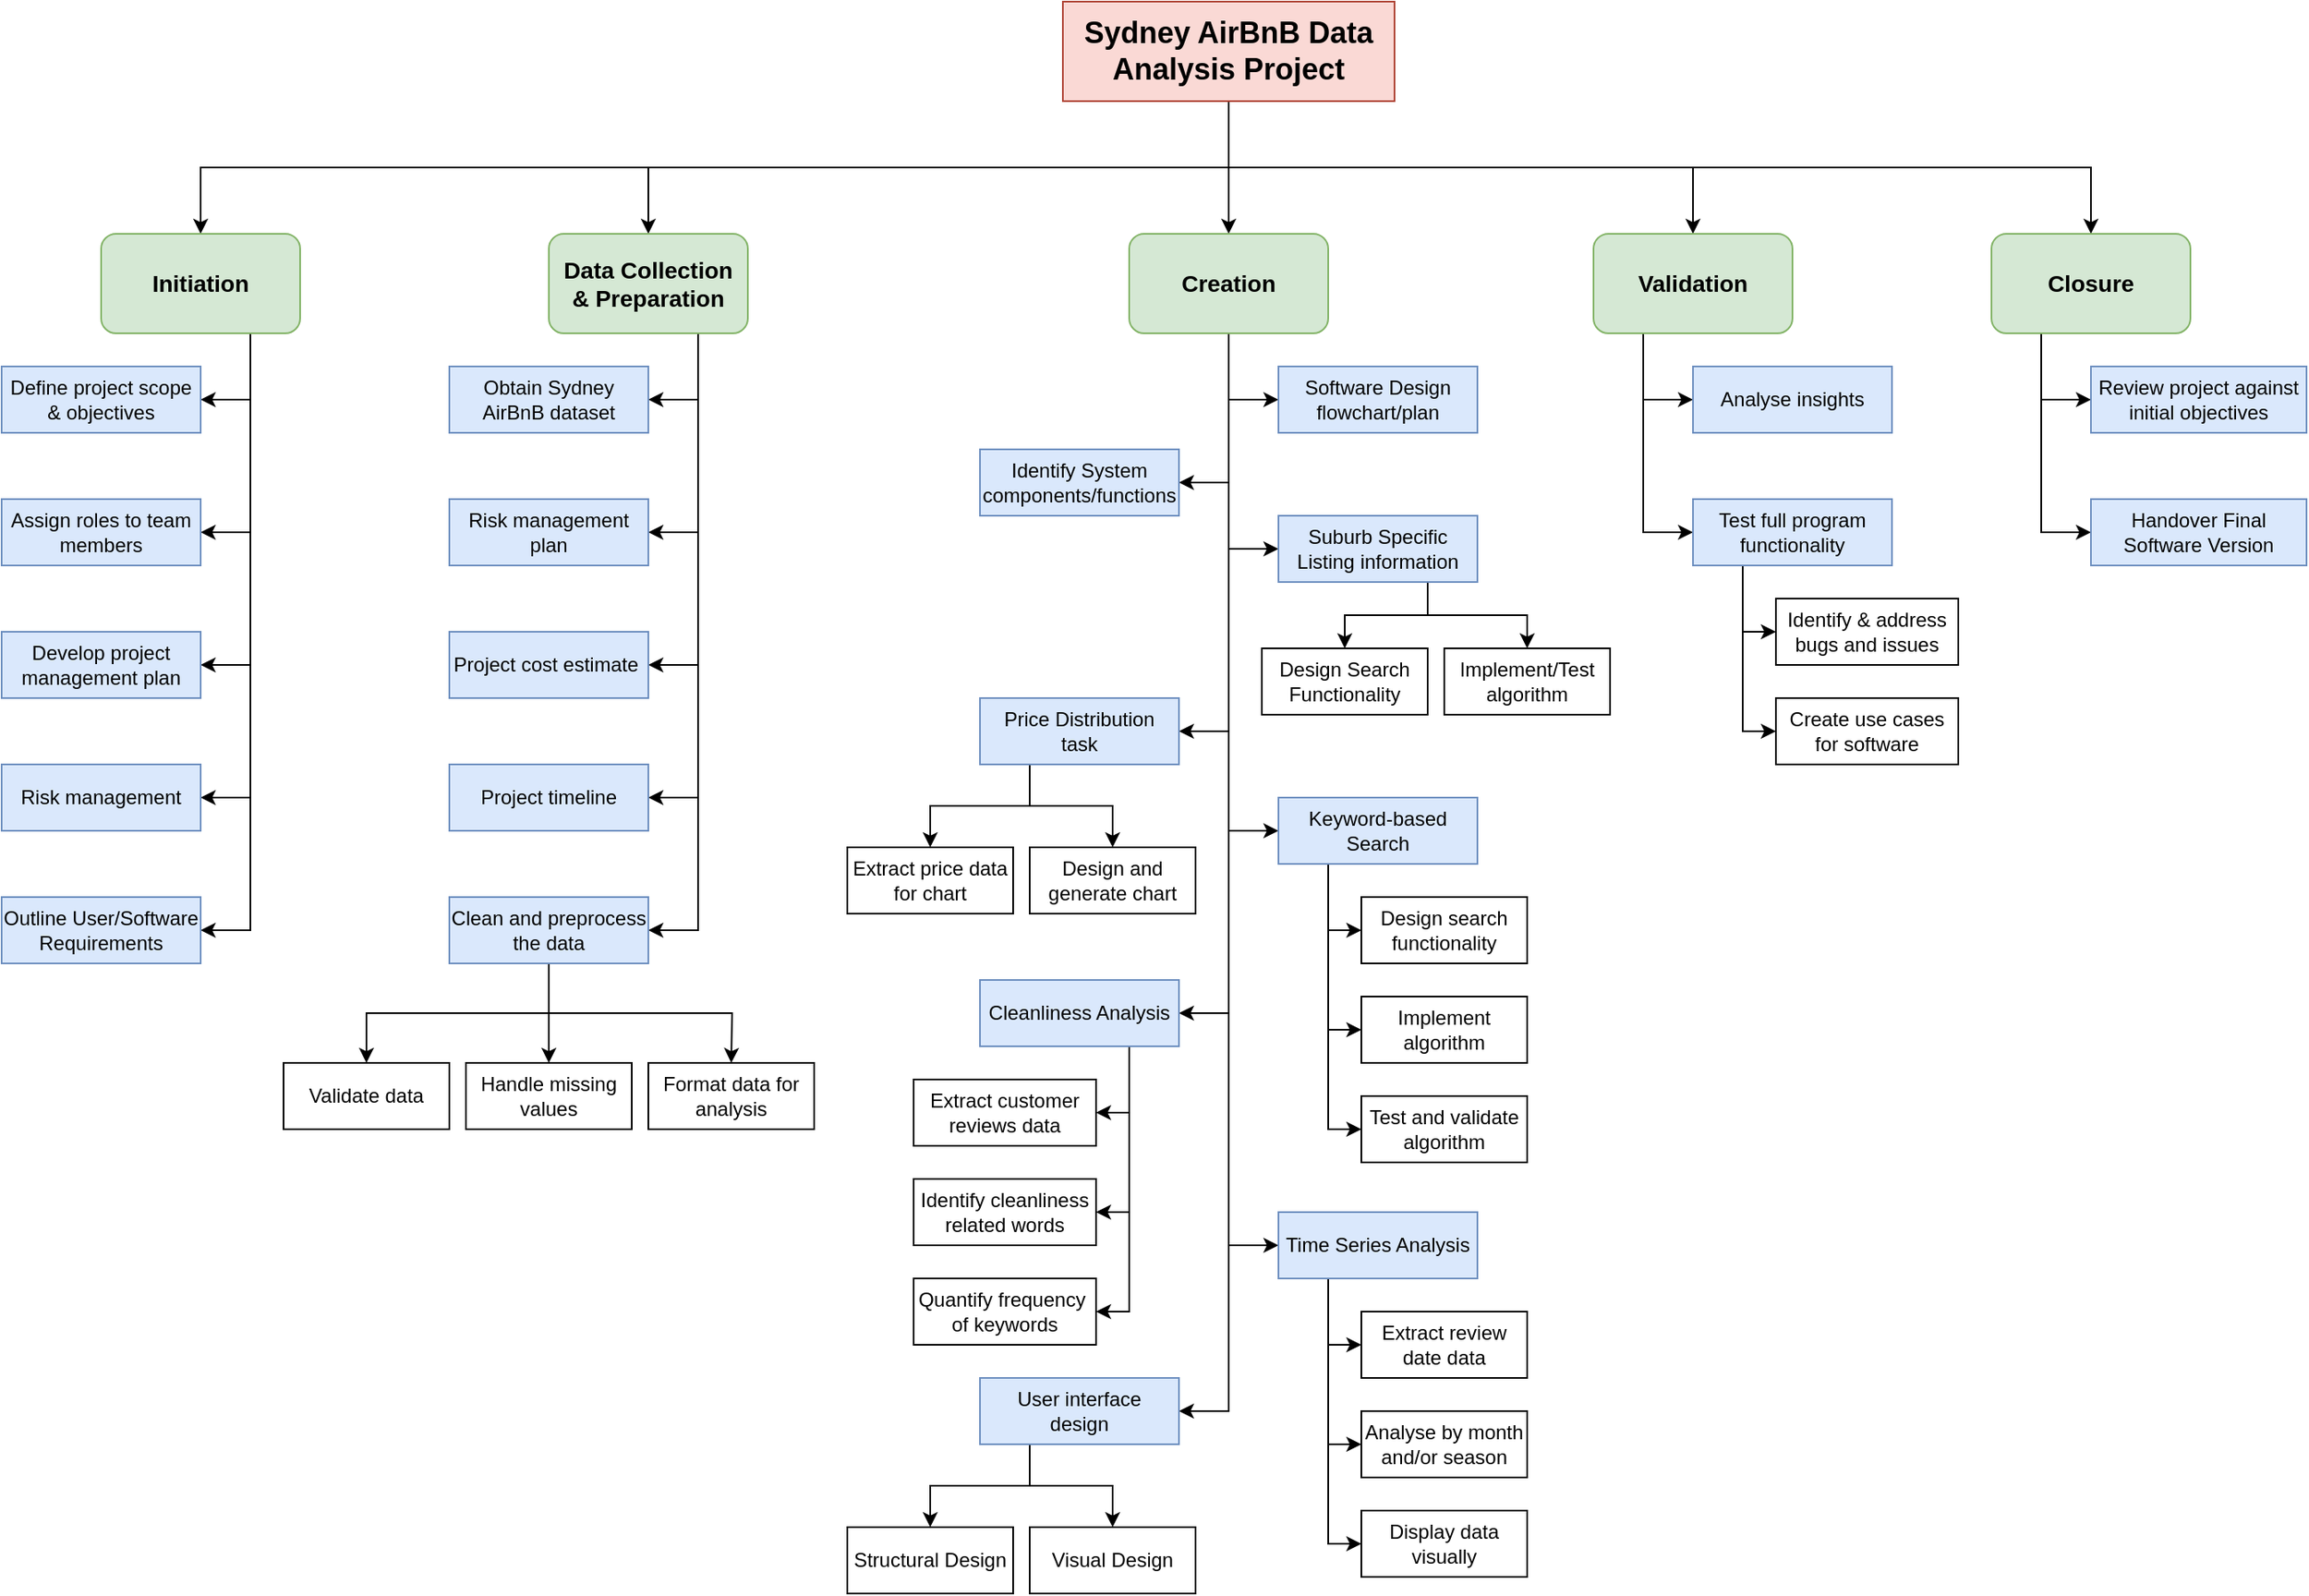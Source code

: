 <mxfile version="21.6.9" type="device">
  <diagram id="C5RBs43oDa-KdzZeNtuy" name="Page-1">
    <mxGraphModel dx="1536" dy="1626" grid="1" gridSize="10" guides="1" tooltips="1" connect="1" arrows="1" fold="1" page="1" pageScale="1" pageWidth="2300" pageHeight="2500" math="0" shadow="0">
      <root>
        <mxCell id="WIyWlLk6GJQsqaUBKTNV-0" />
        <mxCell id="WIyWlLk6GJQsqaUBKTNV-1" parent="WIyWlLk6GJQsqaUBKTNV-0" />
        <mxCell id="Y0rhrzjeKMUjcfc9ekNY-20" style="edgeStyle=orthogonalEdgeStyle;rounded=0;orthogonalLoop=1;jettySize=auto;html=1;exitX=0.5;exitY=1;exitDx=0;exitDy=0;" parent="WIyWlLk6GJQsqaUBKTNV-1" source="Y0rhrzjeKMUjcfc9ekNY-0" target="Y0rhrzjeKMUjcfc9ekNY-1" edge="1">
          <mxGeometry relative="1" as="geometry" />
        </mxCell>
        <mxCell id="Y0rhrzjeKMUjcfc9ekNY-21" style="edgeStyle=orthogonalEdgeStyle;rounded=0;orthogonalLoop=1;jettySize=auto;html=1;exitX=0.5;exitY=1;exitDx=0;exitDy=0;" parent="WIyWlLk6GJQsqaUBKTNV-1" source="Y0rhrzjeKMUjcfc9ekNY-0" target="Y0rhrzjeKMUjcfc9ekNY-2" edge="1">
          <mxGeometry relative="1" as="geometry" />
        </mxCell>
        <mxCell id="Y0rhrzjeKMUjcfc9ekNY-22" style="edgeStyle=orthogonalEdgeStyle;rounded=0;orthogonalLoop=1;jettySize=auto;html=1;exitX=0.5;exitY=1;exitDx=0;exitDy=0;" parent="WIyWlLk6GJQsqaUBKTNV-1" source="Y0rhrzjeKMUjcfc9ekNY-0" target="Y0rhrzjeKMUjcfc9ekNY-3" edge="1">
          <mxGeometry relative="1" as="geometry" />
        </mxCell>
        <mxCell id="Y0rhrzjeKMUjcfc9ekNY-23" style="edgeStyle=orthogonalEdgeStyle;rounded=0;orthogonalLoop=1;jettySize=auto;html=1;exitX=0.5;exitY=1;exitDx=0;exitDy=0;entryX=0.5;entryY=0;entryDx=0;entryDy=0;" parent="WIyWlLk6GJQsqaUBKTNV-1" source="Y0rhrzjeKMUjcfc9ekNY-0" target="Y0rhrzjeKMUjcfc9ekNY-4" edge="1">
          <mxGeometry relative="1" as="geometry" />
        </mxCell>
        <mxCell id="Y0rhrzjeKMUjcfc9ekNY-95" style="edgeStyle=orthogonalEdgeStyle;rounded=0;orthogonalLoop=1;jettySize=auto;html=1;exitX=0.5;exitY=1;exitDx=0;exitDy=0;" parent="WIyWlLk6GJQsqaUBKTNV-1" source="Y0rhrzjeKMUjcfc9ekNY-0" target="Y0rhrzjeKMUjcfc9ekNY-88" edge="1">
          <mxGeometry relative="1" as="geometry" />
        </mxCell>
        <mxCell id="Y0rhrzjeKMUjcfc9ekNY-0" value="&lt;font style=&quot;font-size: 18px;&quot;&gt;Sydney AirBnB Data Analysis Project&lt;/font&gt;" style="rounded=0;whiteSpace=wrap;html=1;fillColor=#fad9d5;strokeColor=#ae4132;fontStyle=1" parent="WIyWlLk6GJQsqaUBKTNV-1" vertex="1">
          <mxGeometry x="750" y="50" width="200" height="60" as="geometry" />
        </mxCell>
        <mxCell id="Y0rhrzjeKMUjcfc9ekNY-12" style="edgeStyle=orthogonalEdgeStyle;rounded=0;orthogonalLoop=1;jettySize=auto;html=1;exitX=0.75;exitY=1;exitDx=0;exitDy=0;entryX=1;entryY=0.5;entryDx=0;entryDy=0;" parent="WIyWlLk6GJQsqaUBKTNV-1" source="Y0rhrzjeKMUjcfc9ekNY-1" target="Y0rhrzjeKMUjcfc9ekNY-7" edge="1">
          <mxGeometry relative="1" as="geometry" />
        </mxCell>
        <mxCell id="Y0rhrzjeKMUjcfc9ekNY-13" style="edgeStyle=orthogonalEdgeStyle;rounded=0;orthogonalLoop=1;jettySize=auto;html=1;exitX=0.75;exitY=1;exitDx=0;exitDy=0;entryX=1;entryY=0.5;entryDx=0;entryDy=0;" parent="WIyWlLk6GJQsqaUBKTNV-1" source="Y0rhrzjeKMUjcfc9ekNY-1" target="Y0rhrzjeKMUjcfc9ekNY-8" edge="1">
          <mxGeometry relative="1" as="geometry" />
        </mxCell>
        <mxCell id="Y0rhrzjeKMUjcfc9ekNY-14" style="edgeStyle=orthogonalEdgeStyle;rounded=0;orthogonalLoop=1;jettySize=auto;html=1;exitX=0.75;exitY=1;exitDx=0;exitDy=0;entryX=1;entryY=0.5;entryDx=0;entryDy=0;" parent="WIyWlLk6GJQsqaUBKTNV-1" source="Y0rhrzjeKMUjcfc9ekNY-1" target="Y0rhrzjeKMUjcfc9ekNY-9" edge="1">
          <mxGeometry relative="1" as="geometry" />
        </mxCell>
        <mxCell id="Y0rhrzjeKMUjcfc9ekNY-29" style="edgeStyle=orthogonalEdgeStyle;rounded=0;orthogonalLoop=1;jettySize=auto;html=1;exitX=0.75;exitY=1;exitDx=0;exitDy=0;entryX=1;entryY=0.5;entryDx=0;entryDy=0;" parent="WIyWlLk6GJQsqaUBKTNV-1" source="Y0rhrzjeKMUjcfc9ekNY-1" target="Y0rhrzjeKMUjcfc9ekNY-25" edge="1">
          <mxGeometry relative="1" as="geometry" />
        </mxCell>
        <mxCell id="BzDx3rykiDufLXHR9xNU-2" style="edgeStyle=orthogonalEdgeStyle;rounded=0;orthogonalLoop=1;jettySize=auto;html=1;exitX=0.75;exitY=1;exitDx=0;exitDy=0;entryX=1;entryY=0.5;entryDx=0;entryDy=0;" edge="1" parent="WIyWlLk6GJQsqaUBKTNV-1" source="Y0rhrzjeKMUjcfc9ekNY-1" target="BzDx3rykiDufLXHR9xNU-1">
          <mxGeometry relative="1" as="geometry" />
        </mxCell>
        <mxCell id="Y0rhrzjeKMUjcfc9ekNY-1" value="&lt;font style=&quot;font-size: 14px;&quot;&gt;Initiation&lt;/font&gt;" style="rounded=1;whiteSpace=wrap;html=1;fillColor=#d5e8d4;strokeColor=#82b366;fontStyle=1" parent="WIyWlLk6GJQsqaUBKTNV-1" vertex="1">
          <mxGeometry x="170" y="190" width="120" height="60" as="geometry" />
        </mxCell>
        <mxCell id="Y0rhrzjeKMUjcfc9ekNY-43" style="edgeStyle=orthogonalEdgeStyle;rounded=0;orthogonalLoop=1;jettySize=auto;html=1;exitX=0.75;exitY=1;exitDx=0;exitDy=0;entryX=1;entryY=0.5;entryDx=0;entryDy=0;" parent="WIyWlLk6GJQsqaUBKTNV-1" source="Y0rhrzjeKMUjcfc9ekNY-2" target="Y0rhrzjeKMUjcfc9ekNY-15" edge="1">
          <mxGeometry relative="1" as="geometry" />
        </mxCell>
        <mxCell id="Y0rhrzjeKMUjcfc9ekNY-44" style="edgeStyle=orthogonalEdgeStyle;rounded=0;orthogonalLoop=1;jettySize=auto;html=1;exitX=0.75;exitY=1;exitDx=0;exitDy=0;entryX=1;entryY=0.5;entryDx=0;entryDy=0;" parent="WIyWlLk6GJQsqaUBKTNV-1" source="Y0rhrzjeKMUjcfc9ekNY-2" target="Y0rhrzjeKMUjcfc9ekNY-30" edge="1">
          <mxGeometry relative="1" as="geometry" />
        </mxCell>
        <mxCell id="Y0rhrzjeKMUjcfc9ekNY-45" style="edgeStyle=orthogonalEdgeStyle;rounded=0;orthogonalLoop=1;jettySize=auto;html=1;exitX=0.75;exitY=1;exitDx=0;exitDy=0;entryX=1;entryY=0.5;entryDx=0;entryDy=0;" parent="WIyWlLk6GJQsqaUBKTNV-1" source="Y0rhrzjeKMUjcfc9ekNY-2" target="Y0rhrzjeKMUjcfc9ekNY-31" edge="1">
          <mxGeometry relative="1" as="geometry" />
        </mxCell>
        <mxCell id="Y0rhrzjeKMUjcfc9ekNY-46" style="edgeStyle=orthogonalEdgeStyle;rounded=0;orthogonalLoop=1;jettySize=auto;html=1;exitX=0.75;exitY=1;exitDx=0;exitDy=0;entryX=1;entryY=0.5;entryDx=0;entryDy=0;" parent="WIyWlLk6GJQsqaUBKTNV-1" source="Y0rhrzjeKMUjcfc9ekNY-2" target="Y0rhrzjeKMUjcfc9ekNY-24" edge="1">
          <mxGeometry relative="1" as="geometry" />
        </mxCell>
        <mxCell id="Y0rhrzjeKMUjcfc9ekNY-47" style="edgeStyle=orthogonalEdgeStyle;rounded=0;orthogonalLoop=1;jettySize=auto;html=1;exitX=0.75;exitY=1;exitDx=0;exitDy=0;entryX=1;entryY=0.5;entryDx=0;entryDy=0;" parent="WIyWlLk6GJQsqaUBKTNV-1" source="Y0rhrzjeKMUjcfc9ekNY-2" target="Y0rhrzjeKMUjcfc9ekNY-16" edge="1">
          <mxGeometry relative="1" as="geometry" />
        </mxCell>
        <mxCell id="Y0rhrzjeKMUjcfc9ekNY-2" value="&lt;font style=&quot;font-size: 14px;&quot;&gt;Data Collection &lt;br&gt;&amp;amp; Preparation&lt;/font&gt;" style="rounded=1;whiteSpace=wrap;html=1;fillColor=#d5e8d4;strokeColor=#82b366;fontStyle=1" parent="WIyWlLk6GJQsqaUBKTNV-1" vertex="1">
          <mxGeometry x="440" y="190" width="120" height="60" as="geometry" />
        </mxCell>
        <mxCell id="Y0rhrzjeKMUjcfc9ekNY-51" style="edgeStyle=orthogonalEdgeStyle;rounded=0;orthogonalLoop=1;jettySize=auto;html=1;exitX=0.5;exitY=1;exitDx=0;exitDy=0;entryX=1;entryY=0.5;entryDx=0;entryDy=0;" parent="WIyWlLk6GJQsqaUBKTNV-1" source="Y0rhrzjeKMUjcfc9ekNY-3" target="Y0rhrzjeKMUjcfc9ekNY-50" edge="1">
          <mxGeometry relative="1" as="geometry" />
        </mxCell>
        <mxCell id="Y0rhrzjeKMUjcfc9ekNY-59" style="edgeStyle=orthogonalEdgeStyle;rounded=0;orthogonalLoop=1;jettySize=auto;html=1;exitX=0.5;exitY=1;exitDx=0;exitDy=0;entryX=0;entryY=0.5;entryDx=0;entryDy=0;" parent="WIyWlLk6GJQsqaUBKTNV-1" source="Y0rhrzjeKMUjcfc9ekNY-3" target="Y0rhrzjeKMUjcfc9ekNY-58" edge="1">
          <mxGeometry relative="1" as="geometry" />
        </mxCell>
        <mxCell id="Y0rhrzjeKMUjcfc9ekNY-67" style="edgeStyle=orthogonalEdgeStyle;rounded=0;orthogonalLoop=1;jettySize=auto;html=1;exitX=0.5;exitY=1;exitDx=0;exitDy=0;entryX=1;entryY=0.5;entryDx=0;entryDy=0;" parent="WIyWlLk6GJQsqaUBKTNV-1" source="Y0rhrzjeKMUjcfc9ekNY-3" target="Y0rhrzjeKMUjcfc9ekNY-66" edge="1">
          <mxGeometry relative="1" as="geometry" />
        </mxCell>
        <mxCell id="Y0rhrzjeKMUjcfc9ekNY-78" style="edgeStyle=orthogonalEdgeStyle;rounded=0;orthogonalLoop=1;jettySize=auto;html=1;exitX=0.5;exitY=1;exitDx=0;exitDy=0;entryX=0;entryY=0.5;entryDx=0;entryDy=0;" parent="WIyWlLk6GJQsqaUBKTNV-1" source="Y0rhrzjeKMUjcfc9ekNY-3" target="Y0rhrzjeKMUjcfc9ekNY-77" edge="1">
          <mxGeometry relative="1" as="geometry" />
        </mxCell>
        <mxCell id="BzDx3rykiDufLXHR9xNU-12" style="edgeStyle=orthogonalEdgeStyle;rounded=0;orthogonalLoop=1;jettySize=auto;html=1;exitX=0.5;exitY=1;exitDx=0;exitDy=0;entryX=1;entryY=0.5;entryDx=0;entryDy=0;" edge="1" parent="WIyWlLk6GJQsqaUBKTNV-1" source="Y0rhrzjeKMUjcfc9ekNY-3" target="BzDx3rykiDufLXHR9xNU-11">
          <mxGeometry relative="1" as="geometry" />
        </mxCell>
        <mxCell id="BzDx3rykiDufLXHR9xNU-24" style="edgeStyle=orthogonalEdgeStyle;rounded=0;orthogonalLoop=1;jettySize=auto;html=1;exitX=0.5;exitY=1;exitDx=0;exitDy=0;entryX=1;entryY=0.5;entryDx=0;entryDy=0;" edge="1" parent="WIyWlLk6GJQsqaUBKTNV-1" source="Y0rhrzjeKMUjcfc9ekNY-3" target="BzDx3rykiDufLXHR9xNU-9">
          <mxGeometry relative="1" as="geometry" />
        </mxCell>
        <mxCell id="BzDx3rykiDufLXHR9xNU-25" style="edgeStyle=orthogonalEdgeStyle;rounded=0;orthogonalLoop=1;jettySize=auto;html=1;exitX=0.5;exitY=1;exitDx=0;exitDy=0;entryX=0;entryY=0.5;entryDx=0;entryDy=0;" edge="1" parent="WIyWlLk6GJQsqaUBKTNV-1" source="Y0rhrzjeKMUjcfc9ekNY-3" target="BzDx3rykiDufLXHR9xNU-6">
          <mxGeometry relative="1" as="geometry" />
        </mxCell>
        <mxCell id="BzDx3rykiDufLXHR9xNU-26" style="edgeStyle=orthogonalEdgeStyle;rounded=0;orthogonalLoop=1;jettySize=auto;html=1;exitX=0.5;exitY=1;exitDx=0;exitDy=0;entryX=0;entryY=0.5;entryDx=0;entryDy=0;" edge="1" parent="WIyWlLk6GJQsqaUBKTNV-1" source="Y0rhrzjeKMUjcfc9ekNY-3" target="BzDx3rykiDufLXHR9xNU-23">
          <mxGeometry relative="1" as="geometry" />
        </mxCell>
        <mxCell id="Y0rhrzjeKMUjcfc9ekNY-3" value="&lt;font style=&quot;font-size: 14px;&quot;&gt;Creation&lt;/font&gt;" style="rounded=1;whiteSpace=wrap;html=1;fontStyle=1;fillColor=#d5e8d4;strokeColor=#82b366;" parent="WIyWlLk6GJQsqaUBKTNV-1" vertex="1">
          <mxGeometry x="790" y="190" width="120" height="60" as="geometry" />
        </mxCell>
        <mxCell id="Y0rhrzjeKMUjcfc9ekNY-87" style="edgeStyle=orthogonalEdgeStyle;rounded=0;orthogonalLoop=1;jettySize=auto;html=1;exitX=0.25;exitY=1;exitDx=0;exitDy=0;entryX=0;entryY=0.5;entryDx=0;entryDy=0;" parent="WIyWlLk6GJQsqaUBKTNV-1" source="Y0rhrzjeKMUjcfc9ekNY-4" target="Y0rhrzjeKMUjcfc9ekNY-86" edge="1">
          <mxGeometry relative="1" as="geometry" />
        </mxCell>
        <mxCell id="BzDx3rykiDufLXHR9xNU-19" style="edgeStyle=orthogonalEdgeStyle;rounded=0;orthogonalLoop=1;jettySize=auto;html=1;exitX=0.25;exitY=1;exitDx=0;exitDy=0;entryX=0;entryY=0.5;entryDx=0;entryDy=0;" edge="1" parent="WIyWlLk6GJQsqaUBKTNV-1" source="Y0rhrzjeKMUjcfc9ekNY-4" target="BzDx3rykiDufLXHR9xNU-18">
          <mxGeometry relative="1" as="geometry" />
        </mxCell>
        <mxCell id="Y0rhrzjeKMUjcfc9ekNY-4" value="&lt;font style=&quot;font-size: 14px;&quot;&gt;Closure&lt;/font&gt;" style="rounded=1;whiteSpace=wrap;html=1;fillColor=#d5e8d4;strokeColor=#82b366;fontStyle=1" parent="WIyWlLk6GJQsqaUBKTNV-1" vertex="1">
          <mxGeometry x="1310" y="190" width="120" height="60" as="geometry" />
        </mxCell>
        <mxCell id="Y0rhrzjeKMUjcfc9ekNY-7" value="Define project scope &amp;amp; objectives" style="rounded=0;whiteSpace=wrap;html=1;fillColor=#dae8fc;strokeColor=#6c8ebf;" parent="WIyWlLk6GJQsqaUBKTNV-1" vertex="1">
          <mxGeometry x="110" y="270" width="120" height="40" as="geometry" />
        </mxCell>
        <mxCell id="Y0rhrzjeKMUjcfc9ekNY-8" value="Assign roles to team members" style="rounded=0;whiteSpace=wrap;html=1;fillColor=#dae8fc;strokeColor=#6c8ebf;" parent="WIyWlLk6GJQsqaUBKTNV-1" vertex="1">
          <mxGeometry x="110" y="350" width="120" height="40" as="geometry" />
        </mxCell>
        <mxCell id="Y0rhrzjeKMUjcfc9ekNY-9" value="Develop project management plan" style="rounded=0;whiteSpace=wrap;html=1;fillColor=#dae8fc;strokeColor=#6c8ebf;" parent="WIyWlLk6GJQsqaUBKTNV-1" vertex="1">
          <mxGeometry x="110" y="430" width="120" height="40" as="geometry" />
        </mxCell>
        <mxCell id="Y0rhrzjeKMUjcfc9ekNY-15" value="Obtain Sydney AirBnB dataset" style="rounded=0;whiteSpace=wrap;html=1;fillColor=#dae8fc;strokeColor=#6c8ebf;" parent="WIyWlLk6GJQsqaUBKTNV-1" vertex="1">
          <mxGeometry x="380" y="270" width="120" height="40" as="geometry" />
        </mxCell>
        <mxCell id="Y0rhrzjeKMUjcfc9ekNY-38" style="edgeStyle=orthogonalEdgeStyle;rounded=0;orthogonalLoop=1;jettySize=auto;html=1;exitX=0.5;exitY=1;exitDx=0;exitDy=0;" parent="WIyWlLk6GJQsqaUBKTNV-1" source="Y0rhrzjeKMUjcfc9ekNY-16" target="Y0rhrzjeKMUjcfc9ekNY-28" edge="1">
          <mxGeometry relative="1" as="geometry" />
        </mxCell>
        <mxCell id="Y0rhrzjeKMUjcfc9ekNY-40" style="edgeStyle=orthogonalEdgeStyle;rounded=0;orthogonalLoop=1;jettySize=auto;html=1;exitX=0.5;exitY=1;exitDx=0;exitDy=0;" parent="WIyWlLk6GJQsqaUBKTNV-1" source="Y0rhrzjeKMUjcfc9ekNY-16" target="Y0rhrzjeKMUjcfc9ekNY-39" edge="1">
          <mxGeometry relative="1" as="geometry" />
        </mxCell>
        <mxCell id="Y0rhrzjeKMUjcfc9ekNY-49" style="edgeStyle=orthogonalEdgeStyle;rounded=0;orthogonalLoop=1;jettySize=auto;html=1;exitX=0.5;exitY=1;exitDx=0;exitDy=0;" parent="WIyWlLk6GJQsqaUBKTNV-1" source="Y0rhrzjeKMUjcfc9ekNY-16" edge="1">
          <mxGeometry relative="1" as="geometry">
            <mxPoint x="550" y="690" as="targetPoint" />
          </mxGeometry>
        </mxCell>
        <mxCell id="Y0rhrzjeKMUjcfc9ekNY-16" value="Clean and preprocess the data" style="rounded=0;whiteSpace=wrap;html=1;fillColor=#dae8fc;strokeColor=#6c8ebf;" parent="WIyWlLk6GJQsqaUBKTNV-1" vertex="1">
          <mxGeometry x="380" y="590" width="120" height="40" as="geometry" />
        </mxCell>
        <mxCell id="Y0rhrzjeKMUjcfc9ekNY-24" value="Project timeline" style="rounded=0;whiteSpace=wrap;html=1;fillColor=#dae8fc;strokeColor=#6c8ebf;" parent="WIyWlLk6GJQsqaUBKTNV-1" vertex="1">
          <mxGeometry x="380" y="510" width="120" height="40" as="geometry" />
        </mxCell>
        <mxCell id="Y0rhrzjeKMUjcfc9ekNY-25" value="Risk management" style="rounded=0;whiteSpace=wrap;html=1;fillColor=#dae8fc;strokeColor=#6c8ebf;" parent="WIyWlLk6GJQsqaUBKTNV-1" vertex="1">
          <mxGeometry x="110" y="510" width="120" height="40" as="geometry" />
        </mxCell>
        <mxCell id="Y0rhrzjeKMUjcfc9ekNY-28" value="Validate data" style="rounded=0;whiteSpace=wrap;html=1;" parent="WIyWlLk6GJQsqaUBKTNV-1" vertex="1">
          <mxGeometry x="280" y="690" width="100" height="40" as="geometry" />
        </mxCell>
        <mxCell id="Y0rhrzjeKMUjcfc9ekNY-30" value="Risk management plan" style="rounded=0;whiteSpace=wrap;html=1;fillColor=#dae8fc;strokeColor=#6c8ebf;" parent="WIyWlLk6GJQsqaUBKTNV-1" vertex="1">
          <mxGeometry x="380" y="350" width="120" height="40" as="geometry" />
        </mxCell>
        <mxCell id="Y0rhrzjeKMUjcfc9ekNY-31" value="Project cost estimate&amp;nbsp;" style="rounded=0;whiteSpace=wrap;html=1;fillColor=#dae8fc;strokeColor=#6c8ebf;" parent="WIyWlLk6GJQsqaUBKTNV-1" vertex="1">
          <mxGeometry x="380" y="430" width="120" height="40" as="geometry" />
        </mxCell>
        <mxCell id="Y0rhrzjeKMUjcfc9ekNY-39" value="Handle missing values" style="rounded=0;whiteSpace=wrap;html=1;" parent="WIyWlLk6GJQsqaUBKTNV-1" vertex="1">
          <mxGeometry x="390" y="690" width="100" height="40" as="geometry" />
        </mxCell>
        <mxCell id="Y0rhrzjeKMUjcfc9ekNY-48" value="Format data for analysis" style="rounded=0;whiteSpace=wrap;html=1;" parent="WIyWlLk6GJQsqaUBKTNV-1" vertex="1">
          <mxGeometry x="500" y="690" width="100" height="40" as="geometry" />
        </mxCell>
        <mxCell id="Y0rhrzjeKMUjcfc9ekNY-56" style="edgeStyle=orthogonalEdgeStyle;rounded=0;orthogonalLoop=1;jettySize=auto;html=1;exitX=0.25;exitY=1;exitDx=0;exitDy=0;entryX=0.5;entryY=0;entryDx=0;entryDy=0;" parent="WIyWlLk6GJQsqaUBKTNV-1" source="Y0rhrzjeKMUjcfc9ekNY-50" target="Y0rhrzjeKMUjcfc9ekNY-53" edge="1">
          <mxGeometry relative="1" as="geometry" />
        </mxCell>
        <mxCell id="BzDx3rykiDufLXHR9xNU-5" style="edgeStyle=orthogonalEdgeStyle;rounded=0;orthogonalLoop=1;jettySize=auto;html=1;exitX=0.25;exitY=1;exitDx=0;exitDy=0;" edge="1" parent="WIyWlLk6GJQsqaUBKTNV-1" source="Y0rhrzjeKMUjcfc9ekNY-50" target="Y0rhrzjeKMUjcfc9ekNY-52">
          <mxGeometry relative="1" as="geometry" />
        </mxCell>
        <mxCell id="Y0rhrzjeKMUjcfc9ekNY-50" value="Price Distribution &lt;br&gt;task" style="rounded=0;whiteSpace=wrap;html=1;fontStyle=0;fillColor=#dae8fc;strokeColor=#6c8ebf;" parent="WIyWlLk6GJQsqaUBKTNV-1" vertex="1">
          <mxGeometry x="700" y="470" width="120" height="40" as="geometry" />
        </mxCell>
        <mxCell id="Y0rhrzjeKMUjcfc9ekNY-52" value="Extract price data for chart" style="rounded=0;whiteSpace=wrap;html=1;" parent="WIyWlLk6GJQsqaUBKTNV-1" vertex="1">
          <mxGeometry x="620" y="560" width="100" height="40" as="geometry" />
        </mxCell>
        <mxCell id="Y0rhrzjeKMUjcfc9ekNY-53" value="Design and generate chart" style="rounded=0;whiteSpace=wrap;html=1;" parent="WIyWlLk6GJQsqaUBKTNV-1" vertex="1">
          <mxGeometry x="730" y="560" width="100" height="40" as="geometry" />
        </mxCell>
        <mxCell id="Y0rhrzjeKMUjcfc9ekNY-71" style="edgeStyle=orthogonalEdgeStyle;rounded=0;orthogonalLoop=1;jettySize=auto;html=1;exitX=0.25;exitY=1;exitDx=0;exitDy=0;entryX=0;entryY=0.5;entryDx=0;entryDy=0;" parent="WIyWlLk6GJQsqaUBKTNV-1" source="Y0rhrzjeKMUjcfc9ekNY-58" target="Y0rhrzjeKMUjcfc9ekNY-60" edge="1">
          <mxGeometry relative="1" as="geometry" />
        </mxCell>
        <mxCell id="Y0rhrzjeKMUjcfc9ekNY-72" style="edgeStyle=orthogonalEdgeStyle;rounded=0;orthogonalLoop=1;jettySize=auto;html=1;exitX=0.25;exitY=1;exitDx=0;exitDy=0;entryX=0;entryY=0.5;entryDx=0;entryDy=0;" parent="WIyWlLk6GJQsqaUBKTNV-1" source="Y0rhrzjeKMUjcfc9ekNY-58" target="Y0rhrzjeKMUjcfc9ekNY-61" edge="1">
          <mxGeometry relative="1" as="geometry" />
        </mxCell>
        <mxCell id="Y0rhrzjeKMUjcfc9ekNY-73" style="edgeStyle=orthogonalEdgeStyle;rounded=0;orthogonalLoop=1;jettySize=auto;html=1;exitX=0.25;exitY=1;exitDx=0;exitDy=0;entryX=0;entryY=0.5;entryDx=0;entryDy=0;" parent="WIyWlLk6GJQsqaUBKTNV-1" source="Y0rhrzjeKMUjcfc9ekNY-58" target="Y0rhrzjeKMUjcfc9ekNY-62" edge="1">
          <mxGeometry relative="1" as="geometry" />
        </mxCell>
        <mxCell id="Y0rhrzjeKMUjcfc9ekNY-58" value="Keyword-based Search" style="rounded=0;whiteSpace=wrap;html=1;fillColor=#dae8fc;strokeColor=#6c8ebf;" parent="WIyWlLk6GJQsqaUBKTNV-1" vertex="1">
          <mxGeometry x="880" y="530" width="120" height="40" as="geometry" />
        </mxCell>
        <mxCell id="Y0rhrzjeKMUjcfc9ekNY-60" value="Design search functionality" style="rounded=0;whiteSpace=wrap;html=1;" parent="WIyWlLk6GJQsqaUBKTNV-1" vertex="1">
          <mxGeometry x="930" y="590" width="100" height="40" as="geometry" />
        </mxCell>
        <mxCell id="Y0rhrzjeKMUjcfc9ekNY-61" value="Implement algorithm" style="rounded=0;whiteSpace=wrap;html=1;" parent="WIyWlLk6GJQsqaUBKTNV-1" vertex="1">
          <mxGeometry x="930" y="650" width="100" height="40" as="geometry" />
        </mxCell>
        <mxCell id="Y0rhrzjeKMUjcfc9ekNY-62" value="Test and validate algorithm" style="rounded=0;whiteSpace=wrap;html=1;" parent="WIyWlLk6GJQsqaUBKTNV-1" vertex="1">
          <mxGeometry x="930" y="710" width="100" height="40" as="geometry" />
        </mxCell>
        <mxCell id="Y0rhrzjeKMUjcfc9ekNY-74" style="edgeStyle=orthogonalEdgeStyle;rounded=0;orthogonalLoop=1;jettySize=auto;html=1;exitX=0.75;exitY=1;exitDx=0;exitDy=0;entryX=1;entryY=0.5;entryDx=0;entryDy=0;" parent="WIyWlLk6GJQsqaUBKTNV-1" source="Y0rhrzjeKMUjcfc9ekNY-66" target="Y0rhrzjeKMUjcfc9ekNY-68" edge="1">
          <mxGeometry relative="1" as="geometry" />
        </mxCell>
        <mxCell id="Y0rhrzjeKMUjcfc9ekNY-75" style="edgeStyle=orthogonalEdgeStyle;rounded=0;orthogonalLoop=1;jettySize=auto;html=1;exitX=0.75;exitY=1;exitDx=0;exitDy=0;entryX=1;entryY=0.5;entryDx=0;entryDy=0;" parent="WIyWlLk6GJQsqaUBKTNV-1" source="Y0rhrzjeKMUjcfc9ekNY-66" target="Y0rhrzjeKMUjcfc9ekNY-69" edge="1">
          <mxGeometry relative="1" as="geometry" />
        </mxCell>
        <mxCell id="Y0rhrzjeKMUjcfc9ekNY-76" style="edgeStyle=orthogonalEdgeStyle;rounded=0;orthogonalLoop=1;jettySize=auto;html=1;exitX=0.75;exitY=1;exitDx=0;exitDy=0;entryX=1;entryY=0.5;entryDx=0;entryDy=0;" parent="WIyWlLk6GJQsqaUBKTNV-1" source="Y0rhrzjeKMUjcfc9ekNY-66" target="Y0rhrzjeKMUjcfc9ekNY-70" edge="1">
          <mxGeometry relative="1" as="geometry" />
        </mxCell>
        <mxCell id="Y0rhrzjeKMUjcfc9ekNY-66" value="Cleanliness Analysis" style="rounded=0;whiteSpace=wrap;html=1;fillColor=#dae8fc;strokeColor=#6c8ebf;" parent="WIyWlLk6GJQsqaUBKTNV-1" vertex="1">
          <mxGeometry x="700" y="640" width="120" height="40" as="geometry" />
        </mxCell>
        <mxCell id="Y0rhrzjeKMUjcfc9ekNY-68" value="Extract customer reviews data" style="rounded=0;whiteSpace=wrap;html=1;" parent="WIyWlLk6GJQsqaUBKTNV-1" vertex="1">
          <mxGeometry x="660" y="700" width="110" height="40" as="geometry" />
        </mxCell>
        <mxCell id="Y0rhrzjeKMUjcfc9ekNY-69" value="Identify cleanliness related words" style="rounded=0;whiteSpace=wrap;html=1;" parent="WIyWlLk6GJQsqaUBKTNV-1" vertex="1">
          <mxGeometry x="660" y="760" width="110" height="40" as="geometry" />
        </mxCell>
        <mxCell id="Y0rhrzjeKMUjcfc9ekNY-70" value="Quantify frequency&amp;nbsp; of keywords" style="rounded=0;whiteSpace=wrap;html=1;" parent="WIyWlLk6GJQsqaUBKTNV-1" vertex="1">
          <mxGeometry x="660" y="820" width="110" height="40" as="geometry" />
        </mxCell>
        <mxCell id="Y0rhrzjeKMUjcfc9ekNY-83" style="edgeStyle=orthogonalEdgeStyle;rounded=0;orthogonalLoop=1;jettySize=auto;html=1;exitX=0.25;exitY=1;exitDx=0;exitDy=0;entryX=0;entryY=0.5;entryDx=0;entryDy=0;" parent="WIyWlLk6GJQsqaUBKTNV-1" source="Y0rhrzjeKMUjcfc9ekNY-77" target="Y0rhrzjeKMUjcfc9ekNY-79" edge="1">
          <mxGeometry relative="1" as="geometry" />
        </mxCell>
        <mxCell id="Y0rhrzjeKMUjcfc9ekNY-84" style="edgeStyle=orthogonalEdgeStyle;rounded=0;orthogonalLoop=1;jettySize=auto;html=1;exitX=0.25;exitY=1;exitDx=0;exitDy=0;entryX=0;entryY=0.5;entryDx=0;entryDy=0;" parent="WIyWlLk6GJQsqaUBKTNV-1" source="Y0rhrzjeKMUjcfc9ekNY-77" target="Y0rhrzjeKMUjcfc9ekNY-80" edge="1">
          <mxGeometry relative="1" as="geometry" />
        </mxCell>
        <mxCell id="Y0rhrzjeKMUjcfc9ekNY-85" style="edgeStyle=orthogonalEdgeStyle;rounded=0;orthogonalLoop=1;jettySize=auto;html=1;exitX=0.25;exitY=1;exitDx=0;exitDy=0;entryX=0;entryY=0.5;entryDx=0;entryDy=0;" parent="WIyWlLk6GJQsqaUBKTNV-1" source="Y0rhrzjeKMUjcfc9ekNY-77" target="Y0rhrzjeKMUjcfc9ekNY-82" edge="1">
          <mxGeometry relative="1" as="geometry" />
        </mxCell>
        <mxCell id="Y0rhrzjeKMUjcfc9ekNY-77" value="Time Series Analysis" style="rounded=0;whiteSpace=wrap;html=1;fillColor=#dae8fc;strokeColor=#6c8ebf;" parent="WIyWlLk6GJQsqaUBKTNV-1" vertex="1">
          <mxGeometry x="880" y="780" width="120" height="40" as="geometry" />
        </mxCell>
        <mxCell id="Y0rhrzjeKMUjcfc9ekNY-79" value="Extract review date data" style="rounded=0;whiteSpace=wrap;html=1;" parent="WIyWlLk6GJQsqaUBKTNV-1" vertex="1">
          <mxGeometry x="930" y="840" width="100" height="40" as="geometry" />
        </mxCell>
        <mxCell id="Y0rhrzjeKMUjcfc9ekNY-80" value="Analyse by month and/or season" style="rounded=0;whiteSpace=wrap;html=1;" parent="WIyWlLk6GJQsqaUBKTNV-1" vertex="1">
          <mxGeometry x="930" y="900" width="100" height="40" as="geometry" />
        </mxCell>
        <mxCell id="Y0rhrzjeKMUjcfc9ekNY-82" value="Display data visually" style="rounded=0;whiteSpace=wrap;html=1;" parent="WIyWlLk6GJQsqaUBKTNV-1" vertex="1">
          <mxGeometry x="930" y="960" width="100" height="40" as="geometry" />
        </mxCell>
        <mxCell id="Y0rhrzjeKMUjcfc9ekNY-86" value="Review project against initial objectives" style="rounded=0;whiteSpace=wrap;html=1;fillColor=#dae8fc;strokeColor=#6c8ebf;" parent="WIyWlLk6GJQsqaUBKTNV-1" vertex="1">
          <mxGeometry x="1370" y="270" width="130" height="40" as="geometry" />
        </mxCell>
        <mxCell id="Y0rhrzjeKMUjcfc9ekNY-90" style="edgeStyle=orthogonalEdgeStyle;rounded=0;orthogonalLoop=1;jettySize=auto;html=1;exitX=0.25;exitY=1;exitDx=0;exitDy=0;entryX=0;entryY=0.5;entryDx=0;entryDy=0;" parent="WIyWlLk6GJQsqaUBKTNV-1" source="Y0rhrzjeKMUjcfc9ekNY-88" target="Y0rhrzjeKMUjcfc9ekNY-89" edge="1">
          <mxGeometry relative="1" as="geometry" />
        </mxCell>
        <mxCell id="Y0rhrzjeKMUjcfc9ekNY-92" style="edgeStyle=orthogonalEdgeStyle;rounded=0;orthogonalLoop=1;jettySize=auto;html=1;exitX=0.25;exitY=1;exitDx=0;exitDy=0;entryX=0;entryY=0.5;entryDx=0;entryDy=0;" parent="WIyWlLk6GJQsqaUBKTNV-1" source="Y0rhrzjeKMUjcfc9ekNY-88" target="Y0rhrzjeKMUjcfc9ekNY-91" edge="1">
          <mxGeometry relative="1" as="geometry" />
        </mxCell>
        <mxCell id="Y0rhrzjeKMUjcfc9ekNY-88" value="&lt;font style=&quot;font-size: 14px;&quot;&gt;Validation&lt;/font&gt;" style="rounded=1;whiteSpace=wrap;html=1;fontStyle=1;fillColor=#d5e8d4;strokeColor=#82b366;" parent="WIyWlLk6GJQsqaUBKTNV-1" vertex="1">
          <mxGeometry x="1070" y="190" width="120" height="60" as="geometry" />
        </mxCell>
        <mxCell id="Y0rhrzjeKMUjcfc9ekNY-89" value="Analyse insights" style="rounded=0;whiteSpace=wrap;html=1;fillColor=#dae8fc;strokeColor=#6c8ebf;" parent="WIyWlLk6GJQsqaUBKTNV-1" vertex="1">
          <mxGeometry x="1130" y="270" width="120" height="40" as="geometry" />
        </mxCell>
        <mxCell id="Y0rhrzjeKMUjcfc9ekNY-94" style="edgeStyle=orthogonalEdgeStyle;rounded=0;orthogonalLoop=1;jettySize=auto;html=1;exitX=0.25;exitY=1;exitDx=0;exitDy=0;entryX=0;entryY=0.5;entryDx=0;entryDy=0;" parent="WIyWlLk6GJQsqaUBKTNV-1" source="Y0rhrzjeKMUjcfc9ekNY-91" target="Y0rhrzjeKMUjcfc9ekNY-93" edge="1">
          <mxGeometry relative="1" as="geometry" />
        </mxCell>
        <mxCell id="BzDx3rykiDufLXHR9xNU-4" style="edgeStyle=orthogonalEdgeStyle;rounded=0;orthogonalLoop=1;jettySize=auto;html=1;exitX=0.25;exitY=1;exitDx=0;exitDy=0;entryX=0;entryY=0.5;entryDx=0;entryDy=0;" edge="1" parent="WIyWlLk6GJQsqaUBKTNV-1" source="Y0rhrzjeKMUjcfc9ekNY-91" target="BzDx3rykiDufLXHR9xNU-3">
          <mxGeometry relative="1" as="geometry" />
        </mxCell>
        <mxCell id="Y0rhrzjeKMUjcfc9ekNY-91" value="Test full program functionality" style="rounded=0;whiteSpace=wrap;html=1;fillColor=#dae8fc;strokeColor=#6c8ebf;" parent="WIyWlLk6GJQsqaUBKTNV-1" vertex="1">
          <mxGeometry x="1130" y="350" width="120" height="40" as="geometry" />
        </mxCell>
        <mxCell id="Y0rhrzjeKMUjcfc9ekNY-93" value="Identify &amp;amp; address bugs and issues" style="rounded=0;whiteSpace=wrap;html=1;" parent="WIyWlLk6GJQsqaUBKTNV-1" vertex="1">
          <mxGeometry x="1180" y="410" width="110" height="40" as="geometry" />
        </mxCell>
        <mxCell id="BzDx3rykiDufLXHR9xNU-1" value="Outline User/Software Requirements" style="rounded=0;whiteSpace=wrap;html=1;fillColor=#dae8fc;strokeColor=#6c8ebf;" vertex="1" parent="WIyWlLk6GJQsqaUBKTNV-1">
          <mxGeometry x="110" y="590" width="120" height="40" as="geometry" />
        </mxCell>
        <mxCell id="BzDx3rykiDufLXHR9xNU-3" value="Create use cases for software" style="rounded=0;whiteSpace=wrap;html=1;" vertex="1" parent="WIyWlLk6GJQsqaUBKTNV-1">
          <mxGeometry x="1180" y="470" width="110" height="40" as="geometry" />
        </mxCell>
        <mxCell id="BzDx3rykiDufLXHR9xNU-6" value="Software Design &lt;br&gt;flowchart/plan" style="rounded=0;whiteSpace=wrap;html=1;fontStyle=0;fillColor=#dae8fc;strokeColor=#6c8ebf;" vertex="1" parent="WIyWlLk6GJQsqaUBKTNV-1">
          <mxGeometry x="880" y="270" width="120" height="40" as="geometry" />
        </mxCell>
        <mxCell id="BzDx3rykiDufLXHR9xNU-9" value="Identify System components/functions" style="rounded=0;whiteSpace=wrap;html=1;fontStyle=0;fillColor=#dae8fc;strokeColor=#6c8ebf;" vertex="1" parent="WIyWlLk6GJQsqaUBKTNV-1">
          <mxGeometry x="700" y="320" width="120" height="40" as="geometry" />
        </mxCell>
        <mxCell id="BzDx3rykiDufLXHR9xNU-20" style="edgeStyle=orthogonalEdgeStyle;rounded=0;orthogonalLoop=1;jettySize=auto;html=1;exitX=0.25;exitY=1;exitDx=0;exitDy=0;entryX=0.5;entryY=0;entryDx=0;entryDy=0;" edge="1" parent="WIyWlLk6GJQsqaUBKTNV-1" source="BzDx3rykiDufLXHR9xNU-11" target="BzDx3rykiDufLXHR9xNU-13">
          <mxGeometry relative="1" as="geometry" />
        </mxCell>
        <mxCell id="BzDx3rykiDufLXHR9xNU-21" style="edgeStyle=orthogonalEdgeStyle;rounded=0;orthogonalLoop=1;jettySize=auto;html=1;exitX=0.25;exitY=1;exitDx=0;exitDy=0;entryX=0.5;entryY=0;entryDx=0;entryDy=0;" edge="1" parent="WIyWlLk6GJQsqaUBKTNV-1" source="BzDx3rykiDufLXHR9xNU-11" target="BzDx3rykiDufLXHR9xNU-14">
          <mxGeometry relative="1" as="geometry" />
        </mxCell>
        <mxCell id="BzDx3rykiDufLXHR9xNU-11" value="User interface &lt;br&gt;design" style="rounded=0;whiteSpace=wrap;html=1;fontStyle=0;fillColor=#dae8fc;strokeColor=#6c8ebf;" vertex="1" parent="WIyWlLk6GJQsqaUBKTNV-1">
          <mxGeometry x="700" y="880" width="120" height="40" as="geometry" />
        </mxCell>
        <mxCell id="BzDx3rykiDufLXHR9xNU-13" value="Structural Design" style="rounded=0;whiteSpace=wrap;html=1;" vertex="1" parent="WIyWlLk6GJQsqaUBKTNV-1">
          <mxGeometry x="620" y="970" width="100" height="40" as="geometry" />
        </mxCell>
        <mxCell id="BzDx3rykiDufLXHR9xNU-14" value="Visual Design" style="rounded=0;whiteSpace=wrap;html=1;" vertex="1" parent="WIyWlLk6GJQsqaUBKTNV-1">
          <mxGeometry x="730" y="970" width="100" height="40" as="geometry" />
        </mxCell>
        <mxCell id="BzDx3rykiDufLXHR9xNU-18" value="Handover Final Software Version" style="rounded=0;whiteSpace=wrap;html=1;fillColor=#dae8fc;strokeColor=#6c8ebf;" vertex="1" parent="WIyWlLk6GJQsqaUBKTNV-1">
          <mxGeometry x="1370" y="350" width="130" height="40" as="geometry" />
        </mxCell>
        <mxCell id="BzDx3rykiDufLXHR9xNU-29" style="edgeStyle=orthogonalEdgeStyle;rounded=0;orthogonalLoop=1;jettySize=auto;html=1;exitX=0.75;exitY=1;exitDx=0;exitDy=0;entryX=0.5;entryY=0;entryDx=0;entryDy=0;" edge="1" parent="WIyWlLk6GJQsqaUBKTNV-1" source="BzDx3rykiDufLXHR9xNU-23" target="BzDx3rykiDufLXHR9xNU-27">
          <mxGeometry relative="1" as="geometry" />
        </mxCell>
        <mxCell id="BzDx3rykiDufLXHR9xNU-30" style="edgeStyle=orthogonalEdgeStyle;rounded=0;orthogonalLoop=1;jettySize=auto;html=1;exitX=0.75;exitY=1;exitDx=0;exitDy=0;entryX=0.5;entryY=0;entryDx=0;entryDy=0;" edge="1" parent="WIyWlLk6GJQsqaUBKTNV-1" source="BzDx3rykiDufLXHR9xNU-23" target="BzDx3rykiDufLXHR9xNU-28">
          <mxGeometry relative="1" as="geometry" />
        </mxCell>
        <mxCell id="BzDx3rykiDufLXHR9xNU-23" value="Suburb Specific Listing information" style="rounded=0;whiteSpace=wrap;html=1;fontStyle=0;fillColor=#dae8fc;strokeColor=#6c8ebf;" vertex="1" parent="WIyWlLk6GJQsqaUBKTNV-1">
          <mxGeometry x="880" y="360" width="120" height="40" as="geometry" />
        </mxCell>
        <mxCell id="BzDx3rykiDufLXHR9xNU-27" value="Design Search Functionality" style="rounded=0;whiteSpace=wrap;html=1;" vertex="1" parent="WIyWlLk6GJQsqaUBKTNV-1">
          <mxGeometry x="870" y="440" width="100" height="40" as="geometry" />
        </mxCell>
        <mxCell id="BzDx3rykiDufLXHR9xNU-28" value="Implement/Test algorithm" style="rounded=0;whiteSpace=wrap;html=1;" vertex="1" parent="WIyWlLk6GJQsqaUBKTNV-1">
          <mxGeometry x="980" y="440" width="100" height="40" as="geometry" />
        </mxCell>
      </root>
    </mxGraphModel>
  </diagram>
</mxfile>
